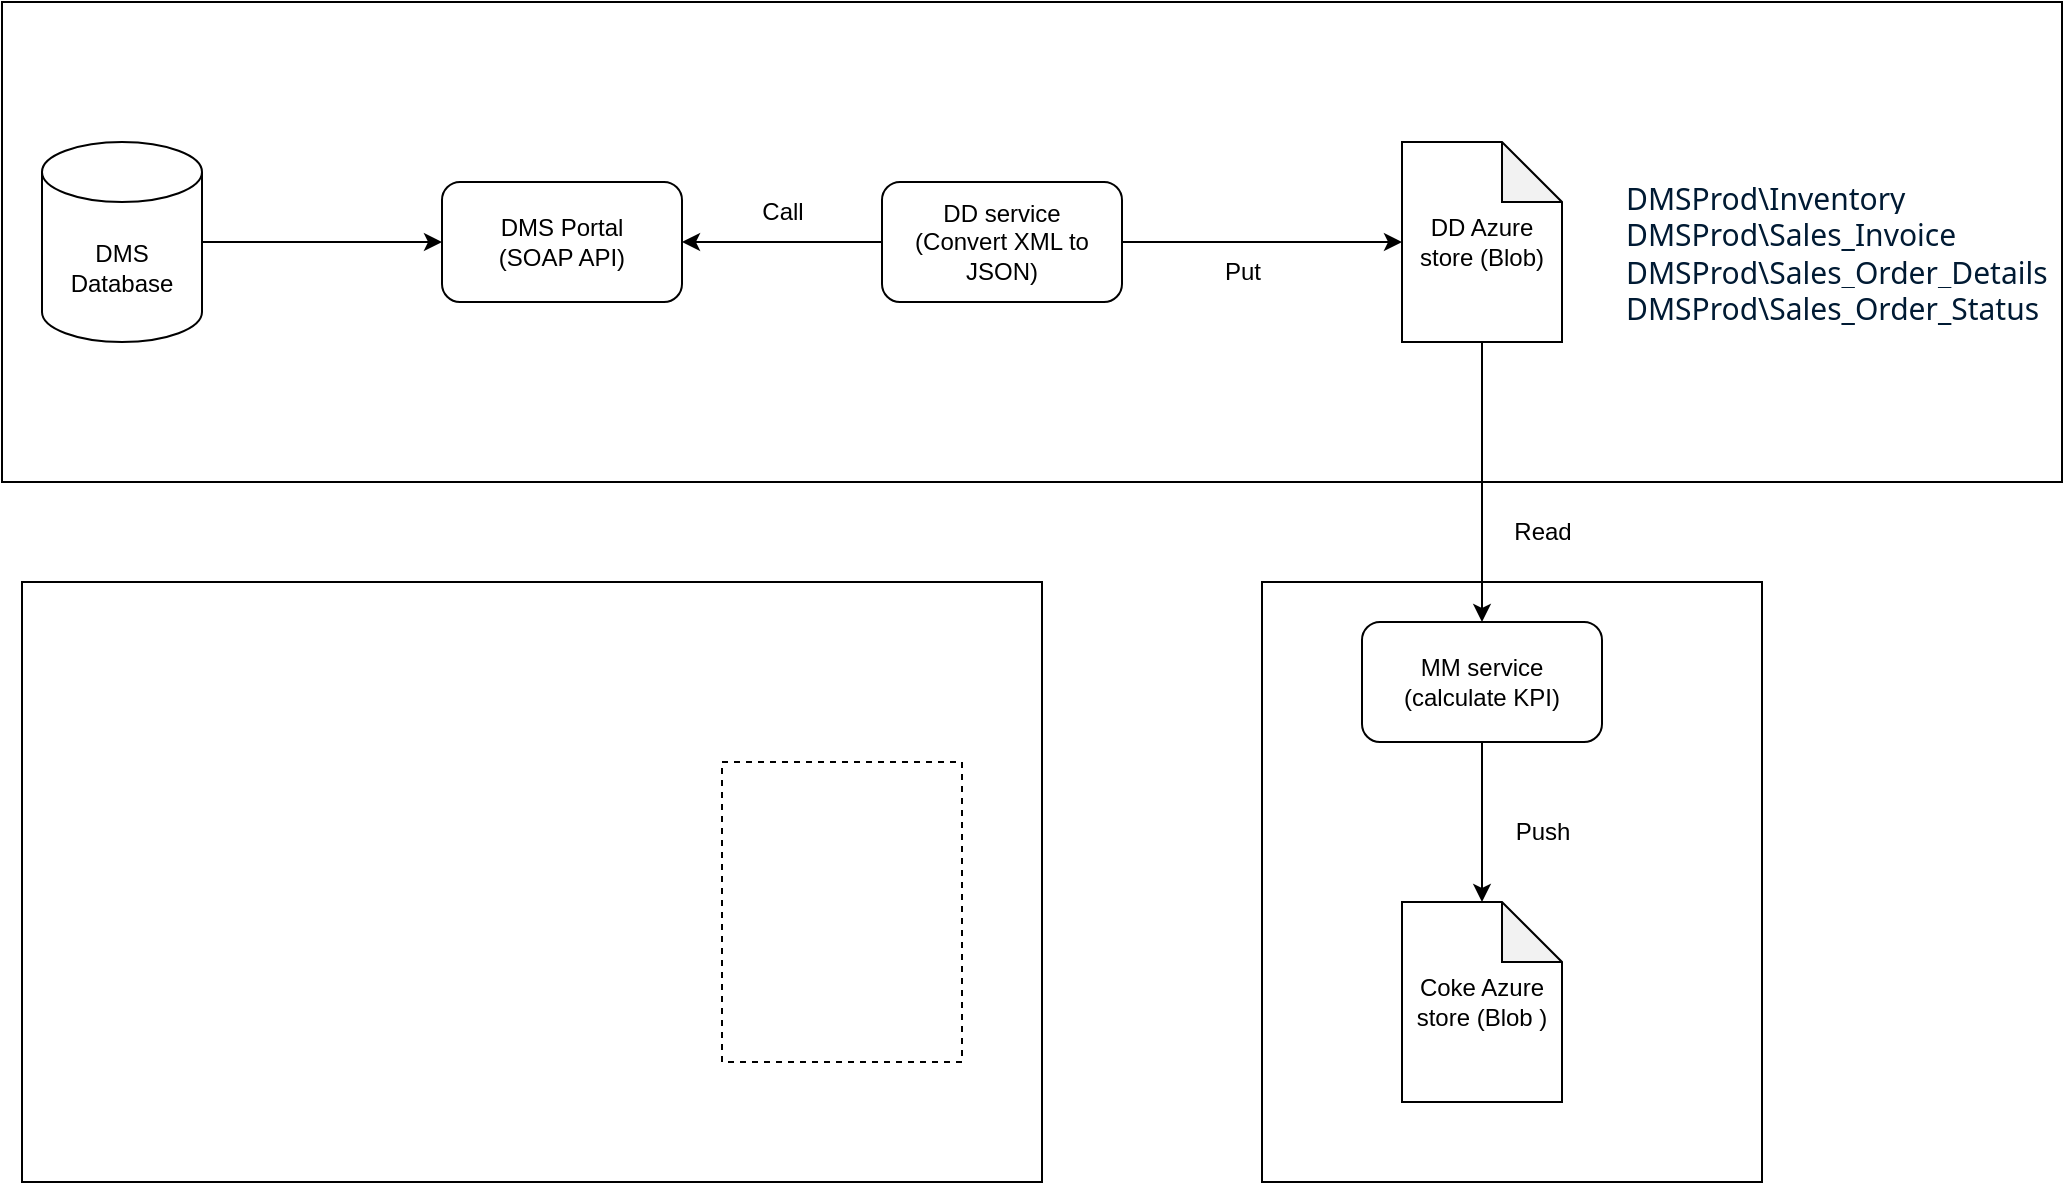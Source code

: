 <mxfile version="20.2.8" type="github">
  <diagram id="VzCEe0MIe2BZlbKlUZQz" name="Page-1">
    <mxGraphModel dx="2053" dy="606" grid="1" gridSize="10" guides="1" tooltips="1" connect="1" arrows="1" fold="1" page="1" pageScale="1" pageWidth="850" pageHeight="1100" math="0" shadow="0">
      <root>
        <mxCell id="0" />
        <mxCell id="1" parent="0" />
        <mxCell id="AeH42aQkjLlZvPdRQm0R-26" value="" style="rounded=0;whiteSpace=wrap;html=1;" vertex="1" parent="1">
          <mxGeometry x="380" y="350" width="250" height="300" as="geometry" />
        </mxCell>
        <mxCell id="AeH42aQkjLlZvPdRQm0R-22" value="" style="rounded=0;whiteSpace=wrap;html=1;" vertex="1" parent="1">
          <mxGeometry x="-250" y="60" width="1030" height="240" as="geometry" />
        </mxCell>
        <mxCell id="AeH42aQkjLlZvPdRQm0R-1" value="DMS Portal&lt;br&gt;(SOAP API)" style="rounded=1;whiteSpace=wrap;html=1;" vertex="1" parent="1">
          <mxGeometry x="-30" y="150" width="120" height="60" as="geometry" />
        </mxCell>
        <mxCell id="AeH42aQkjLlZvPdRQm0R-6" style="edgeStyle=orthogonalEdgeStyle;rounded=0;orthogonalLoop=1;jettySize=auto;html=1;entryX=0;entryY=0.5;entryDx=0;entryDy=0;" edge="1" parent="1" source="AeH42aQkjLlZvPdRQm0R-2" target="AeH42aQkjLlZvPdRQm0R-1">
          <mxGeometry relative="1" as="geometry" />
        </mxCell>
        <mxCell id="AeH42aQkjLlZvPdRQm0R-2" value="DMS Database" style="shape=cylinder3;whiteSpace=wrap;html=1;boundedLbl=1;backgroundOutline=1;size=15;" vertex="1" parent="1">
          <mxGeometry x="-230" y="130" width="80" height="100" as="geometry" />
        </mxCell>
        <mxCell id="AeH42aQkjLlZvPdRQm0R-7" style="edgeStyle=orthogonalEdgeStyle;rounded=0;orthogonalLoop=1;jettySize=auto;html=1;" edge="1" parent="1" source="AeH42aQkjLlZvPdRQm0R-3" target="AeH42aQkjLlZvPdRQm0R-1">
          <mxGeometry relative="1" as="geometry" />
        </mxCell>
        <mxCell id="AeH42aQkjLlZvPdRQm0R-8" style="edgeStyle=orthogonalEdgeStyle;rounded=0;orthogonalLoop=1;jettySize=auto;html=1;entryX=0;entryY=0.5;entryDx=0;entryDy=0;entryPerimeter=0;" edge="1" parent="1" source="AeH42aQkjLlZvPdRQm0R-3" target="AeH42aQkjLlZvPdRQm0R-4">
          <mxGeometry relative="1" as="geometry" />
        </mxCell>
        <mxCell id="AeH42aQkjLlZvPdRQm0R-3" value="DD service&lt;br&gt;(Convert XML to JSON)" style="rounded=1;whiteSpace=wrap;html=1;" vertex="1" parent="1">
          <mxGeometry x="190" y="150" width="120" height="60" as="geometry" />
        </mxCell>
        <mxCell id="AeH42aQkjLlZvPdRQm0R-23" style="edgeStyle=orthogonalEdgeStyle;rounded=0;orthogonalLoop=1;jettySize=auto;html=1;entryX=0.5;entryY=0;entryDx=0;entryDy=0;" edge="1" parent="1" source="AeH42aQkjLlZvPdRQm0R-4" target="AeH42aQkjLlZvPdRQm0R-16">
          <mxGeometry relative="1" as="geometry" />
        </mxCell>
        <mxCell id="AeH42aQkjLlZvPdRQm0R-4" value="DD Azure store (Blob)" style="shape=note;whiteSpace=wrap;html=1;backgroundOutline=1;darkOpacity=0.05;" vertex="1" parent="1">
          <mxGeometry x="450" y="130" width="80" height="100" as="geometry" />
        </mxCell>
        <mxCell id="AeH42aQkjLlZvPdRQm0R-5" value="Coke Azure store (Blob )" style="shape=note;whiteSpace=wrap;html=1;backgroundOutline=1;darkOpacity=0.05;" vertex="1" parent="1">
          <mxGeometry x="450" y="510" width="80" height="100" as="geometry" />
        </mxCell>
        <mxCell id="AeH42aQkjLlZvPdRQm0R-14" value="Put" style="text;html=1;align=center;verticalAlign=middle;resizable=0;points=[];autosize=1;strokeColor=none;fillColor=none;" vertex="1" parent="1">
          <mxGeometry x="350" y="180" width="40" height="30" as="geometry" />
        </mxCell>
        <mxCell id="AeH42aQkjLlZvPdRQm0R-15" value="Call" style="text;html=1;align=center;verticalAlign=middle;resizable=0;points=[];autosize=1;strokeColor=none;fillColor=none;" vertex="1" parent="1">
          <mxGeometry x="120" y="150" width="40" height="30" as="geometry" />
        </mxCell>
        <mxCell id="AeH42aQkjLlZvPdRQm0R-20" style="edgeStyle=orthogonalEdgeStyle;rounded=0;orthogonalLoop=1;jettySize=auto;html=1;" edge="1" parent="1" source="AeH42aQkjLlZvPdRQm0R-16">
          <mxGeometry relative="1" as="geometry">
            <mxPoint x="490" y="510" as="targetPoint" />
          </mxGeometry>
        </mxCell>
        <mxCell id="AeH42aQkjLlZvPdRQm0R-16" value="MM service&lt;br&gt;(calculate KPI)" style="rounded=1;whiteSpace=wrap;html=1;" vertex="1" parent="1">
          <mxGeometry x="430" y="370" width="120" height="60" as="geometry" />
        </mxCell>
        <mxCell id="AeH42aQkjLlZvPdRQm0R-17" value="&lt;span style=&quot;color: rgb(0, 26, 51); font-family: SegoeuiPc, &amp;quot;Segoe UI&amp;quot;, &amp;quot;San Francisco&amp;quot;, &amp;quot;Helvetica Neue&amp;quot;, Helvetica, &amp;quot;Lucida Grande&amp;quot;, Roboto, Ubuntu, Tahoma, &amp;quot;Microsoft Sans Serif&amp;quot;, Arial, sans-serif; font-size: 15px; background-color: rgb(255, 255, 255);&quot;&gt;DMSProd\Inventory&lt;br&gt;DMSProd\Sales_Invoice&lt;br&gt;DMSProd\Sales_Order_Details&lt;br&gt;DMSProd\Sales_Order_Status&lt;/span&gt;" style="text;html=1;align=left;verticalAlign=middle;resizable=0;points=[];autosize=1;strokeColor=none;fillColor=none;" vertex="1" parent="1">
          <mxGeometry x="560" y="140" width="220" height="90" as="geometry" />
        </mxCell>
        <mxCell id="AeH42aQkjLlZvPdRQm0R-24" value="Read" style="text;html=1;align=center;verticalAlign=middle;resizable=0;points=[];autosize=1;strokeColor=none;fillColor=none;" vertex="1" parent="1">
          <mxGeometry x="495" y="310" width="50" height="30" as="geometry" />
        </mxCell>
        <mxCell id="AeH42aQkjLlZvPdRQm0R-25" value="Push" style="text;html=1;align=center;verticalAlign=middle;resizable=0;points=[];autosize=1;strokeColor=none;fillColor=none;" vertex="1" parent="1">
          <mxGeometry x="495" y="460" width="50" height="30" as="geometry" />
        </mxCell>
        <mxCell id="AeH42aQkjLlZvPdRQm0R-27" value="" style="rounded=0;whiteSpace=wrap;html=1;" vertex="1" parent="1">
          <mxGeometry x="-240" y="350" width="510" height="300" as="geometry" />
        </mxCell>
        <mxCell id="AeH42aQkjLlZvPdRQm0R-28" value="" style="rounded=0;whiteSpace=wrap;html=1;dashed=1;" vertex="1" parent="1">
          <mxGeometry x="110" y="440" width="120" height="150" as="geometry" />
        </mxCell>
      </root>
    </mxGraphModel>
  </diagram>
</mxfile>
